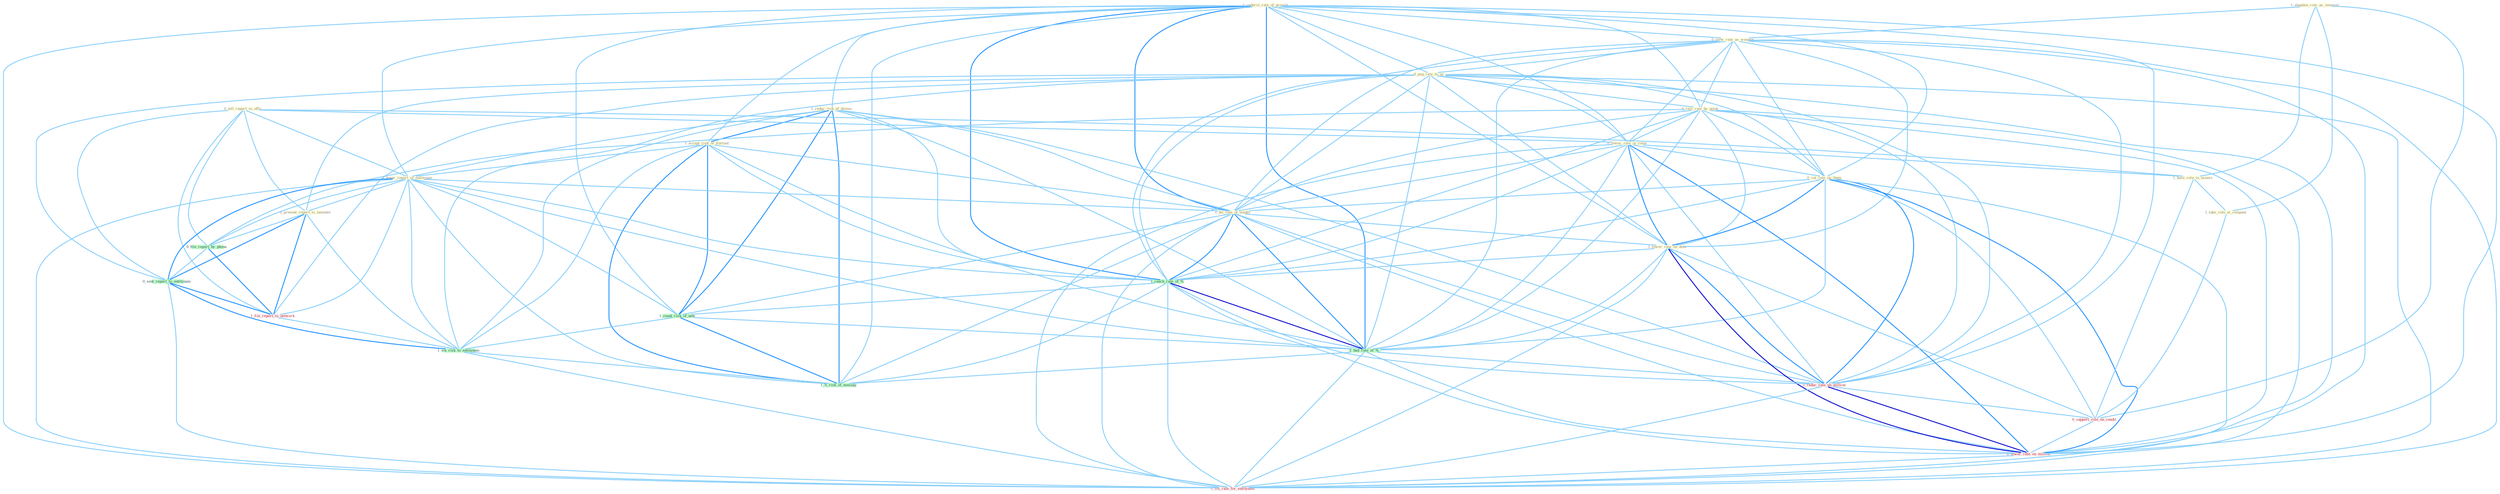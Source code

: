 Graph G{ 
    node
    [shape=polygon,style=filled,width=.5,height=.06,color="#BDFCC9",fixedsize=true,fontsize=4,
    fontcolor="#2f4f4f"];
    {node
    [color="#ffffe0", fontcolor="#8b7d6b"] "1_underst_rate_of_growth " "1_reduc_risk_of_diseas " "1_abandon_role_as_investor " "1_accept_risk_of_fluctuat " "0_view_rate_as_weapon " "0_peg_rate_to_us " "0_rais_rate_by_point " "0_tell_report_in_offic " "0_lower_rate_in_come " "1_know_report_of_entitynam " "0_cut_rate_on_them " "0_present_report_to_member " "1_have_role_in_assess " "1_hit_rate_of_leader " "1_lower_rate_on_debt " "1_take_role_at_compani "}
{node [color="#fff0f5", fontcolor="#b22222"] "1_file_report_to_network " "1_reduc_rate_on_million " "0_support_role_on_condit " "1_lower_rate_on_million " "1_lift_rate_for_entitynam "}
edge [color="#B0E2FF"];

	"1_underst_rate_of_growth " -- "1_reduc_risk_of_diseas " [w="1", color="#87cefa" ];
	"1_underst_rate_of_growth " -- "1_accept_risk_of_fluctuat " [w="1", color="#87cefa" ];
	"1_underst_rate_of_growth " -- "0_view_rate_as_weapon " [w="1", color="#87cefa" ];
	"1_underst_rate_of_growth " -- "0_peg_rate_to_us " [w="1", color="#87cefa" ];
	"1_underst_rate_of_growth " -- "0_rais_rate_by_point " [w="1", color="#87cefa" ];
	"1_underst_rate_of_growth " -- "0_lower_rate_in_come " [w="1", color="#87cefa" ];
	"1_underst_rate_of_growth " -- "1_know_report_of_entitynam " [w="1", color="#87cefa" ];
	"1_underst_rate_of_growth " -- "0_cut_rate_on_them " [w="1", color="#87cefa" ];
	"1_underst_rate_of_growth " -- "1_hit_rate_of_leader " [w="2", color="#1e90ff" , len=0.8];
	"1_underst_rate_of_growth " -- "1_lower_rate_on_debt " [w="1", color="#87cefa" ];
	"1_underst_rate_of_growth " -- "1_reach_rate_of_% " [w="2", color="#1e90ff" , len=0.8];
	"1_underst_rate_of_growth " -- "1_count_risk_of_new " [w="1", color="#87cefa" ];
	"1_underst_rate_of_growth " -- "1_had_rate_of_% " [w="2", color="#1e90ff" , len=0.8];
	"1_underst_rate_of_growth " -- "1_reduc_rate_on_million " [w="1", color="#87cefa" ];
	"1_underst_rate_of_growth " -- "1_'s_risk_of_messag " [w="1", color="#87cefa" ];
	"1_underst_rate_of_growth " -- "1_lower_rate_on_million " [w="1", color="#87cefa" ];
	"1_underst_rate_of_growth " -- "1_lift_rate_for_entitynam " [w="1", color="#87cefa" ];
	"1_reduc_risk_of_diseas " -- "1_accept_risk_of_fluctuat " [w="2", color="#1e90ff" , len=0.8];
	"1_reduc_risk_of_diseas " -- "1_know_report_of_entitynam " [w="1", color="#87cefa" ];
	"1_reduc_risk_of_diseas " -- "1_hit_rate_of_leader " [w="1", color="#87cefa" ];
	"1_reduc_risk_of_diseas " -- "1_reach_rate_of_% " [w="1", color="#87cefa" ];
	"1_reduc_risk_of_diseas " -- "1_count_risk_of_new " [w="2", color="#1e90ff" , len=0.8];
	"1_reduc_risk_of_diseas " -- "1_had_rate_of_% " [w="1", color="#87cefa" ];
	"1_reduc_risk_of_diseas " -- "1_reduc_rate_on_million " [w="1", color="#87cefa" ];
	"1_reduc_risk_of_diseas " -- "1_wa_risk_to_entitynam " [w="1", color="#87cefa" ];
	"1_reduc_risk_of_diseas " -- "1_'s_risk_of_messag " [w="2", color="#1e90ff" , len=0.8];
	"1_abandon_role_as_investor " -- "0_view_rate_as_weapon " [w="1", color="#87cefa" ];
	"1_abandon_role_as_investor " -- "1_have_role_in_assess " [w="1", color="#87cefa" ];
	"1_abandon_role_as_investor " -- "1_take_role_at_compani " [w="1", color="#87cefa" ];
	"1_abandon_role_as_investor " -- "0_support_role_on_condit " [w="1", color="#87cefa" ];
	"1_accept_risk_of_fluctuat " -- "1_know_report_of_entitynam " [w="1", color="#87cefa" ];
	"1_accept_risk_of_fluctuat " -- "1_hit_rate_of_leader " [w="1", color="#87cefa" ];
	"1_accept_risk_of_fluctuat " -- "1_reach_rate_of_% " [w="1", color="#87cefa" ];
	"1_accept_risk_of_fluctuat " -- "1_count_risk_of_new " [w="2", color="#1e90ff" , len=0.8];
	"1_accept_risk_of_fluctuat " -- "1_had_rate_of_% " [w="1", color="#87cefa" ];
	"1_accept_risk_of_fluctuat " -- "1_wa_risk_to_entitynam " [w="1", color="#87cefa" ];
	"1_accept_risk_of_fluctuat " -- "1_'s_risk_of_messag " [w="2", color="#1e90ff" , len=0.8];
	"0_view_rate_as_weapon " -- "0_peg_rate_to_us " [w="1", color="#87cefa" ];
	"0_view_rate_as_weapon " -- "0_rais_rate_by_point " [w="1", color="#87cefa" ];
	"0_view_rate_as_weapon " -- "0_lower_rate_in_come " [w="1", color="#87cefa" ];
	"0_view_rate_as_weapon " -- "0_cut_rate_on_them " [w="1", color="#87cefa" ];
	"0_view_rate_as_weapon " -- "1_hit_rate_of_leader " [w="1", color="#87cefa" ];
	"0_view_rate_as_weapon " -- "1_lower_rate_on_debt " [w="1", color="#87cefa" ];
	"0_view_rate_as_weapon " -- "1_reach_rate_of_% " [w="1", color="#87cefa" ];
	"0_view_rate_as_weapon " -- "1_had_rate_of_% " [w="1", color="#87cefa" ];
	"0_view_rate_as_weapon " -- "1_reduc_rate_on_million " [w="1", color="#87cefa" ];
	"0_view_rate_as_weapon " -- "1_lower_rate_on_million " [w="1", color="#87cefa" ];
	"0_view_rate_as_weapon " -- "1_lift_rate_for_entitynam " [w="1", color="#87cefa" ];
	"0_peg_rate_to_us " -- "0_rais_rate_by_point " [w="1", color="#87cefa" ];
	"0_peg_rate_to_us " -- "0_lower_rate_in_come " [w="1", color="#87cefa" ];
	"0_peg_rate_to_us " -- "0_cut_rate_on_them " [w="1", color="#87cefa" ];
	"0_peg_rate_to_us " -- "0_present_report_to_member " [w="1", color="#87cefa" ];
	"0_peg_rate_to_us " -- "1_hit_rate_of_leader " [w="1", color="#87cefa" ];
	"0_peg_rate_to_us " -- "1_lower_rate_on_debt " [w="1", color="#87cefa" ];
	"0_peg_rate_to_us " -- "1_reach_rate_of_% " [w="1", color="#87cefa" ];
	"0_peg_rate_to_us " -- "1_had_rate_of_% " [w="1", color="#87cefa" ];
	"0_peg_rate_to_us " -- "0_sent_report_to_entitynam " [w="1", color="#87cefa" ];
	"0_peg_rate_to_us " -- "1_file_report_to_network " [w="1", color="#87cefa" ];
	"0_peg_rate_to_us " -- "1_reduc_rate_on_million " [w="1", color="#87cefa" ];
	"0_peg_rate_to_us " -- "1_wa_risk_to_entitynam " [w="1", color="#87cefa" ];
	"0_peg_rate_to_us " -- "1_lower_rate_on_million " [w="1", color="#87cefa" ];
	"0_peg_rate_to_us " -- "1_lift_rate_for_entitynam " [w="1", color="#87cefa" ];
	"0_rais_rate_by_point " -- "0_lower_rate_in_come " [w="1", color="#87cefa" ];
	"0_rais_rate_by_point " -- "0_cut_rate_on_them " [w="1", color="#87cefa" ];
	"0_rais_rate_by_point " -- "1_hit_rate_of_leader " [w="1", color="#87cefa" ];
	"0_rais_rate_by_point " -- "1_lower_rate_on_debt " [w="1", color="#87cefa" ];
	"0_rais_rate_by_point " -- "1_reach_rate_of_% " [w="1", color="#87cefa" ];
	"0_rais_rate_by_point " -- "0_file_report_by_phone " [w="1", color="#87cefa" ];
	"0_rais_rate_by_point " -- "1_had_rate_of_% " [w="1", color="#87cefa" ];
	"0_rais_rate_by_point " -- "1_reduc_rate_on_million " [w="1", color="#87cefa" ];
	"0_rais_rate_by_point " -- "1_lower_rate_on_million " [w="1", color="#87cefa" ];
	"0_rais_rate_by_point " -- "1_lift_rate_for_entitynam " [w="1", color="#87cefa" ];
	"0_tell_report_in_offic " -- "0_lower_rate_in_come " [w="1", color="#87cefa" ];
	"0_tell_report_in_offic " -- "1_know_report_of_entitynam " [w="1", color="#87cefa" ];
	"0_tell_report_in_offic " -- "0_present_report_to_member " [w="1", color="#87cefa" ];
	"0_tell_report_in_offic " -- "1_have_role_in_assess " [w="1", color="#87cefa" ];
	"0_tell_report_in_offic " -- "0_file_report_by_phone " [w="1", color="#87cefa" ];
	"0_tell_report_in_offic " -- "0_sent_report_to_entitynam " [w="1", color="#87cefa" ];
	"0_tell_report_in_offic " -- "1_file_report_to_network " [w="1", color="#87cefa" ];
	"0_lower_rate_in_come " -- "0_cut_rate_on_them " [w="1", color="#87cefa" ];
	"0_lower_rate_in_come " -- "1_have_role_in_assess " [w="1", color="#87cefa" ];
	"0_lower_rate_in_come " -- "1_hit_rate_of_leader " [w="1", color="#87cefa" ];
	"0_lower_rate_in_come " -- "1_lower_rate_on_debt " [w="2", color="#1e90ff" , len=0.8];
	"0_lower_rate_in_come " -- "1_reach_rate_of_% " [w="1", color="#87cefa" ];
	"0_lower_rate_in_come " -- "1_had_rate_of_% " [w="1", color="#87cefa" ];
	"0_lower_rate_in_come " -- "1_reduc_rate_on_million " [w="1", color="#87cefa" ];
	"0_lower_rate_in_come " -- "1_lower_rate_on_million " [w="2", color="#1e90ff" , len=0.8];
	"0_lower_rate_in_come " -- "1_lift_rate_for_entitynam " [w="1", color="#87cefa" ];
	"1_know_report_of_entitynam " -- "0_present_report_to_member " [w="1", color="#87cefa" ];
	"1_know_report_of_entitynam " -- "1_hit_rate_of_leader " [w="1", color="#87cefa" ];
	"1_know_report_of_entitynam " -- "1_reach_rate_of_% " [w="1", color="#87cefa" ];
	"1_know_report_of_entitynam " -- "0_file_report_by_phone " [w="1", color="#87cefa" ];
	"1_know_report_of_entitynam " -- "1_count_risk_of_new " [w="1", color="#87cefa" ];
	"1_know_report_of_entitynam " -- "1_had_rate_of_% " [w="1", color="#87cefa" ];
	"1_know_report_of_entitynam " -- "0_sent_report_to_entitynam " [w="2", color="#1e90ff" , len=0.8];
	"1_know_report_of_entitynam " -- "1_file_report_to_network " [w="1", color="#87cefa" ];
	"1_know_report_of_entitynam " -- "1_wa_risk_to_entitynam " [w="1", color="#87cefa" ];
	"1_know_report_of_entitynam " -- "1_'s_risk_of_messag " [w="1", color="#87cefa" ];
	"1_know_report_of_entitynam " -- "1_lift_rate_for_entitynam " [w="1", color="#87cefa" ];
	"0_cut_rate_on_them " -- "1_hit_rate_of_leader " [w="1", color="#87cefa" ];
	"0_cut_rate_on_them " -- "1_lower_rate_on_debt " [w="2", color="#1e90ff" , len=0.8];
	"0_cut_rate_on_them " -- "1_reach_rate_of_% " [w="1", color="#87cefa" ];
	"0_cut_rate_on_them " -- "1_had_rate_of_% " [w="1", color="#87cefa" ];
	"0_cut_rate_on_them " -- "1_reduc_rate_on_million " [w="2", color="#1e90ff" , len=0.8];
	"0_cut_rate_on_them " -- "0_support_role_on_condit " [w="1", color="#87cefa" ];
	"0_cut_rate_on_them " -- "1_lower_rate_on_million " [w="2", color="#1e90ff" , len=0.8];
	"0_cut_rate_on_them " -- "1_lift_rate_for_entitynam " [w="1", color="#87cefa" ];
	"0_present_report_to_member " -- "0_file_report_by_phone " [w="1", color="#87cefa" ];
	"0_present_report_to_member " -- "0_sent_report_to_entitynam " [w="2", color="#1e90ff" , len=0.8];
	"0_present_report_to_member " -- "1_file_report_to_network " [w="2", color="#1e90ff" , len=0.8];
	"0_present_report_to_member " -- "1_wa_risk_to_entitynam " [w="1", color="#87cefa" ];
	"1_have_role_in_assess " -- "1_take_role_at_compani " [w="1", color="#87cefa" ];
	"1_have_role_in_assess " -- "0_support_role_on_condit " [w="1", color="#87cefa" ];
	"1_hit_rate_of_leader " -- "1_lower_rate_on_debt " [w="1", color="#87cefa" ];
	"1_hit_rate_of_leader " -- "1_reach_rate_of_% " [w="2", color="#1e90ff" , len=0.8];
	"1_hit_rate_of_leader " -- "1_count_risk_of_new " [w="1", color="#87cefa" ];
	"1_hit_rate_of_leader " -- "1_had_rate_of_% " [w="2", color="#1e90ff" , len=0.8];
	"1_hit_rate_of_leader " -- "1_reduc_rate_on_million " [w="1", color="#87cefa" ];
	"1_hit_rate_of_leader " -- "1_'s_risk_of_messag " [w="1", color="#87cefa" ];
	"1_hit_rate_of_leader " -- "1_lower_rate_on_million " [w="1", color="#87cefa" ];
	"1_hit_rate_of_leader " -- "1_lift_rate_for_entitynam " [w="1", color="#87cefa" ];
	"1_lower_rate_on_debt " -- "1_reach_rate_of_% " [w="1", color="#87cefa" ];
	"1_lower_rate_on_debt " -- "1_had_rate_of_% " [w="1", color="#87cefa" ];
	"1_lower_rate_on_debt " -- "1_reduc_rate_on_million " [w="2", color="#1e90ff" , len=0.8];
	"1_lower_rate_on_debt " -- "0_support_role_on_condit " [w="1", color="#87cefa" ];
	"1_lower_rate_on_debt " -- "1_lower_rate_on_million " [w="3", color="#0000cd" , len=0.6];
	"1_lower_rate_on_debt " -- "1_lift_rate_for_entitynam " [w="1", color="#87cefa" ];
	"1_take_role_at_compani " -- "0_support_role_on_condit " [w="1", color="#87cefa" ];
	"1_reach_rate_of_% " -- "1_count_risk_of_new " [w="1", color="#87cefa" ];
	"1_reach_rate_of_% " -- "1_had_rate_of_% " [w="3", color="#0000cd" , len=0.6];
	"1_reach_rate_of_% " -- "1_reduc_rate_on_million " [w="1", color="#87cefa" ];
	"1_reach_rate_of_% " -- "1_'s_risk_of_messag " [w="1", color="#87cefa" ];
	"1_reach_rate_of_% " -- "1_lower_rate_on_million " [w="1", color="#87cefa" ];
	"1_reach_rate_of_% " -- "1_lift_rate_for_entitynam " [w="1", color="#87cefa" ];
	"0_file_report_by_phone " -- "0_sent_report_to_entitynam " [w="1", color="#87cefa" ];
	"0_file_report_by_phone " -- "1_file_report_to_network " [w="2", color="#1e90ff" , len=0.8];
	"1_count_risk_of_new " -- "1_had_rate_of_% " [w="1", color="#87cefa" ];
	"1_count_risk_of_new " -- "1_wa_risk_to_entitynam " [w="1", color="#87cefa" ];
	"1_count_risk_of_new " -- "1_'s_risk_of_messag " [w="2", color="#1e90ff" , len=0.8];
	"1_had_rate_of_% " -- "1_reduc_rate_on_million " [w="1", color="#87cefa" ];
	"1_had_rate_of_% " -- "1_'s_risk_of_messag " [w="1", color="#87cefa" ];
	"1_had_rate_of_% " -- "1_lower_rate_on_million " [w="1", color="#87cefa" ];
	"1_had_rate_of_% " -- "1_lift_rate_for_entitynam " [w="1", color="#87cefa" ];
	"0_sent_report_to_entitynam " -- "1_file_report_to_network " [w="2", color="#1e90ff" , len=0.8];
	"0_sent_report_to_entitynam " -- "1_wa_risk_to_entitynam " [w="2", color="#1e90ff" , len=0.8];
	"0_sent_report_to_entitynam " -- "1_lift_rate_for_entitynam " [w="1", color="#87cefa" ];
	"1_file_report_to_network " -- "1_wa_risk_to_entitynam " [w="1", color="#87cefa" ];
	"1_reduc_rate_on_million " -- "0_support_role_on_condit " [w="1", color="#87cefa" ];
	"1_reduc_rate_on_million " -- "1_lower_rate_on_million " [w="3", color="#0000cd" , len=0.6];
	"1_reduc_rate_on_million " -- "1_lift_rate_for_entitynam " [w="1", color="#87cefa" ];
	"1_wa_risk_to_entitynam " -- "1_'s_risk_of_messag " [w="1", color="#87cefa" ];
	"1_wa_risk_to_entitynam " -- "1_lift_rate_for_entitynam " [w="1", color="#87cefa" ];
	"0_support_role_on_condit " -- "1_lower_rate_on_million " [w="1", color="#87cefa" ];
	"1_lower_rate_on_million " -- "1_lift_rate_for_entitynam " [w="1", color="#87cefa" ];
}
